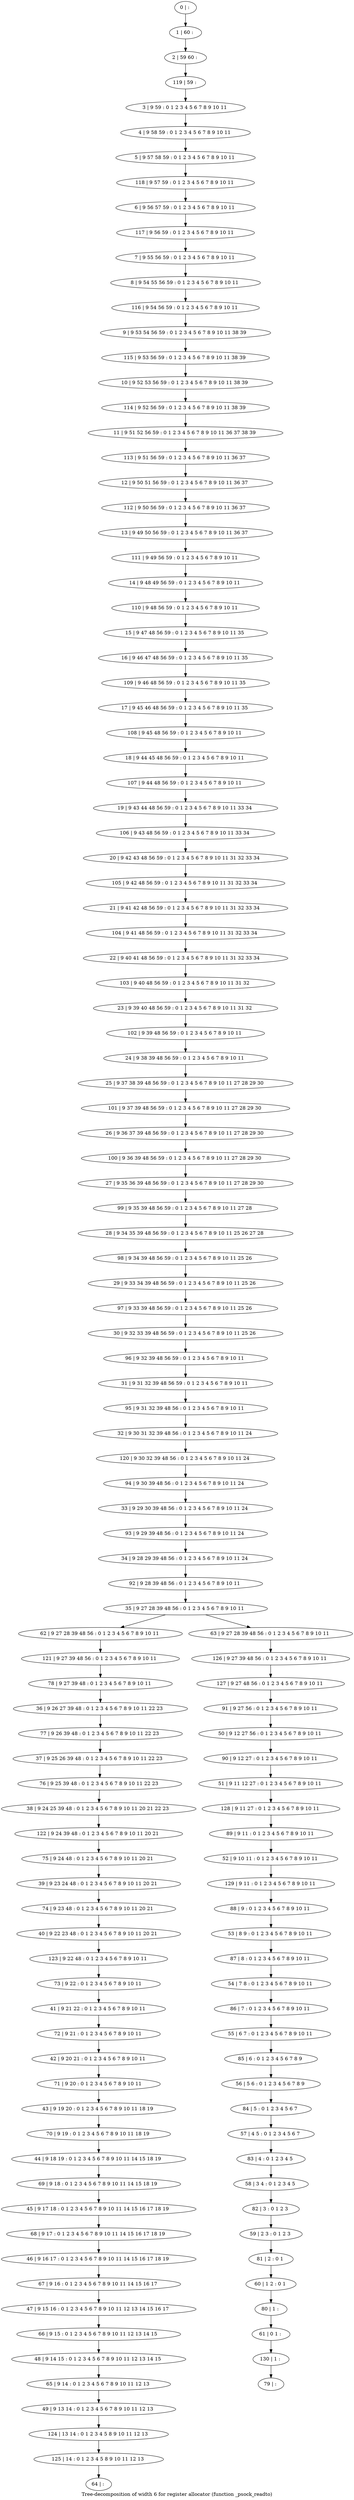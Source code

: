 digraph G {
graph [label="Tree-decomposition of width 6 for register allocator (function _psock_readto)"]
0[label="0 | : "];
1[label="1 | 60 : "];
2[label="2 | 59 60 : "];
3[label="3 | 9 59 : 0 1 2 3 4 5 6 7 8 9 10 11 "];
4[label="4 | 9 58 59 : 0 1 2 3 4 5 6 7 8 9 10 11 "];
5[label="5 | 9 57 58 59 : 0 1 2 3 4 5 6 7 8 9 10 11 "];
6[label="6 | 9 56 57 59 : 0 1 2 3 4 5 6 7 8 9 10 11 "];
7[label="7 | 9 55 56 59 : 0 1 2 3 4 5 6 7 8 9 10 11 "];
8[label="8 | 9 54 55 56 59 : 0 1 2 3 4 5 6 7 8 9 10 11 "];
9[label="9 | 9 53 54 56 59 : 0 1 2 3 4 5 6 7 8 9 10 11 38 39 "];
10[label="10 | 9 52 53 56 59 : 0 1 2 3 4 5 6 7 8 9 10 11 38 39 "];
11[label="11 | 9 51 52 56 59 : 0 1 2 3 4 5 6 7 8 9 10 11 36 37 38 39 "];
12[label="12 | 9 50 51 56 59 : 0 1 2 3 4 5 6 7 8 9 10 11 36 37 "];
13[label="13 | 9 49 50 56 59 : 0 1 2 3 4 5 6 7 8 9 10 11 36 37 "];
14[label="14 | 9 48 49 56 59 : 0 1 2 3 4 5 6 7 8 9 10 11 "];
15[label="15 | 9 47 48 56 59 : 0 1 2 3 4 5 6 7 8 9 10 11 35 "];
16[label="16 | 9 46 47 48 56 59 : 0 1 2 3 4 5 6 7 8 9 10 11 35 "];
17[label="17 | 9 45 46 48 56 59 : 0 1 2 3 4 5 6 7 8 9 10 11 35 "];
18[label="18 | 9 44 45 48 56 59 : 0 1 2 3 4 5 6 7 8 9 10 11 "];
19[label="19 | 9 43 44 48 56 59 : 0 1 2 3 4 5 6 7 8 9 10 11 33 34 "];
20[label="20 | 9 42 43 48 56 59 : 0 1 2 3 4 5 6 7 8 9 10 11 31 32 33 34 "];
21[label="21 | 9 41 42 48 56 59 : 0 1 2 3 4 5 6 7 8 9 10 11 31 32 33 34 "];
22[label="22 | 9 40 41 48 56 59 : 0 1 2 3 4 5 6 7 8 9 10 11 31 32 33 34 "];
23[label="23 | 9 39 40 48 56 59 : 0 1 2 3 4 5 6 7 8 9 10 11 31 32 "];
24[label="24 | 9 38 39 48 56 59 : 0 1 2 3 4 5 6 7 8 9 10 11 "];
25[label="25 | 9 37 38 39 48 56 59 : 0 1 2 3 4 5 6 7 8 9 10 11 27 28 29 30 "];
26[label="26 | 9 36 37 39 48 56 59 : 0 1 2 3 4 5 6 7 8 9 10 11 27 28 29 30 "];
27[label="27 | 9 35 36 39 48 56 59 : 0 1 2 3 4 5 6 7 8 9 10 11 27 28 29 30 "];
28[label="28 | 9 34 35 39 48 56 59 : 0 1 2 3 4 5 6 7 8 9 10 11 25 26 27 28 "];
29[label="29 | 9 33 34 39 48 56 59 : 0 1 2 3 4 5 6 7 8 9 10 11 25 26 "];
30[label="30 | 9 32 33 39 48 56 59 : 0 1 2 3 4 5 6 7 8 9 10 11 25 26 "];
31[label="31 | 9 31 32 39 48 56 59 : 0 1 2 3 4 5 6 7 8 9 10 11 "];
32[label="32 | 9 30 31 32 39 48 56 : 0 1 2 3 4 5 6 7 8 9 10 11 24 "];
33[label="33 | 9 29 30 39 48 56 : 0 1 2 3 4 5 6 7 8 9 10 11 24 "];
34[label="34 | 9 28 29 39 48 56 : 0 1 2 3 4 5 6 7 8 9 10 11 24 "];
35[label="35 | 9 27 28 39 48 56 : 0 1 2 3 4 5 6 7 8 9 10 11 "];
36[label="36 | 9 26 27 39 48 : 0 1 2 3 4 5 6 7 8 9 10 11 22 23 "];
37[label="37 | 9 25 26 39 48 : 0 1 2 3 4 5 6 7 8 9 10 11 22 23 "];
38[label="38 | 9 24 25 39 48 : 0 1 2 3 4 5 6 7 8 9 10 11 20 21 22 23 "];
39[label="39 | 9 23 24 48 : 0 1 2 3 4 5 6 7 8 9 10 11 20 21 "];
40[label="40 | 9 22 23 48 : 0 1 2 3 4 5 6 7 8 9 10 11 20 21 "];
41[label="41 | 9 21 22 : 0 1 2 3 4 5 6 7 8 9 10 11 "];
42[label="42 | 9 20 21 : 0 1 2 3 4 5 6 7 8 9 10 11 "];
43[label="43 | 9 19 20 : 0 1 2 3 4 5 6 7 8 9 10 11 18 19 "];
44[label="44 | 9 18 19 : 0 1 2 3 4 5 6 7 8 9 10 11 14 15 18 19 "];
45[label="45 | 9 17 18 : 0 1 2 3 4 5 6 7 8 9 10 11 14 15 16 17 18 19 "];
46[label="46 | 9 16 17 : 0 1 2 3 4 5 6 7 8 9 10 11 14 15 16 17 18 19 "];
47[label="47 | 9 15 16 : 0 1 2 3 4 5 6 7 8 9 10 11 12 13 14 15 16 17 "];
48[label="48 | 9 14 15 : 0 1 2 3 4 5 6 7 8 9 10 11 12 13 14 15 "];
49[label="49 | 9 13 14 : 0 1 2 3 4 5 6 7 8 9 10 11 12 13 "];
50[label="50 | 9 12 27 56 : 0 1 2 3 4 5 6 7 8 9 10 11 "];
51[label="51 | 9 11 12 27 : 0 1 2 3 4 5 6 7 8 9 10 11 "];
52[label="52 | 9 10 11 : 0 1 2 3 4 5 6 7 8 9 10 11 "];
53[label="53 | 8 9 : 0 1 2 3 4 5 6 7 8 9 10 11 "];
54[label="54 | 7 8 : 0 1 2 3 4 5 6 7 8 9 10 11 "];
55[label="55 | 6 7 : 0 1 2 3 4 5 6 7 8 9 10 11 "];
56[label="56 | 5 6 : 0 1 2 3 4 5 6 7 8 9 "];
57[label="57 | 4 5 : 0 1 2 3 4 5 6 7 "];
58[label="58 | 3 4 : 0 1 2 3 4 5 "];
59[label="59 | 2 3 : 0 1 2 3 "];
60[label="60 | 1 2 : 0 1 "];
61[label="61 | 0 1 : "];
62[label="62 | 9 27 28 39 48 56 : 0 1 2 3 4 5 6 7 8 9 10 11 "];
63[label="63 | 9 27 28 39 48 56 : 0 1 2 3 4 5 6 7 8 9 10 11 "];
64[label="64 | : "];
65[label="65 | 9 14 : 0 1 2 3 4 5 6 7 8 9 10 11 12 13 "];
66[label="66 | 9 15 : 0 1 2 3 4 5 6 7 8 9 10 11 12 13 14 15 "];
67[label="67 | 9 16 : 0 1 2 3 4 5 6 7 8 9 10 11 14 15 16 17 "];
68[label="68 | 9 17 : 0 1 2 3 4 5 6 7 8 9 10 11 14 15 16 17 18 19 "];
69[label="69 | 9 18 : 0 1 2 3 4 5 6 7 8 9 10 11 14 15 18 19 "];
70[label="70 | 9 19 : 0 1 2 3 4 5 6 7 8 9 10 11 18 19 "];
71[label="71 | 9 20 : 0 1 2 3 4 5 6 7 8 9 10 11 "];
72[label="72 | 9 21 : 0 1 2 3 4 5 6 7 8 9 10 11 "];
73[label="73 | 9 22 : 0 1 2 3 4 5 6 7 8 9 10 11 "];
74[label="74 | 9 23 48 : 0 1 2 3 4 5 6 7 8 9 10 11 20 21 "];
75[label="75 | 9 24 48 : 0 1 2 3 4 5 6 7 8 9 10 11 20 21 "];
76[label="76 | 9 25 39 48 : 0 1 2 3 4 5 6 7 8 9 10 11 22 23 "];
77[label="77 | 9 26 39 48 : 0 1 2 3 4 5 6 7 8 9 10 11 22 23 "];
78[label="78 | 9 27 39 48 : 0 1 2 3 4 5 6 7 8 9 10 11 "];
79[label="79 | : "];
80[label="80 | 1 : "];
81[label="81 | 2 : 0 1 "];
82[label="82 | 3 : 0 1 2 3 "];
83[label="83 | 4 : 0 1 2 3 4 5 "];
84[label="84 | 5 : 0 1 2 3 4 5 6 7 "];
85[label="85 | 6 : 0 1 2 3 4 5 6 7 8 9 "];
86[label="86 | 7 : 0 1 2 3 4 5 6 7 8 9 10 11 "];
87[label="87 | 8 : 0 1 2 3 4 5 6 7 8 9 10 11 "];
88[label="88 | 9 : 0 1 2 3 4 5 6 7 8 9 10 11 "];
89[label="89 | 9 11 : 0 1 2 3 4 5 6 7 8 9 10 11 "];
90[label="90 | 9 12 27 : 0 1 2 3 4 5 6 7 8 9 10 11 "];
91[label="91 | 9 27 56 : 0 1 2 3 4 5 6 7 8 9 10 11 "];
92[label="92 | 9 28 39 48 56 : 0 1 2 3 4 5 6 7 8 9 10 11 "];
93[label="93 | 9 29 39 48 56 : 0 1 2 3 4 5 6 7 8 9 10 11 24 "];
94[label="94 | 9 30 39 48 56 : 0 1 2 3 4 5 6 7 8 9 10 11 24 "];
95[label="95 | 9 31 32 39 48 56 : 0 1 2 3 4 5 6 7 8 9 10 11 "];
96[label="96 | 9 32 39 48 56 59 : 0 1 2 3 4 5 6 7 8 9 10 11 "];
97[label="97 | 9 33 39 48 56 59 : 0 1 2 3 4 5 6 7 8 9 10 11 25 26 "];
98[label="98 | 9 34 39 48 56 59 : 0 1 2 3 4 5 6 7 8 9 10 11 25 26 "];
99[label="99 | 9 35 39 48 56 59 : 0 1 2 3 4 5 6 7 8 9 10 11 27 28 "];
100[label="100 | 9 36 39 48 56 59 : 0 1 2 3 4 5 6 7 8 9 10 11 27 28 29 30 "];
101[label="101 | 9 37 39 48 56 59 : 0 1 2 3 4 5 6 7 8 9 10 11 27 28 29 30 "];
102[label="102 | 9 39 48 56 59 : 0 1 2 3 4 5 6 7 8 9 10 11 "];
103[label="103 | 9 40 48 56 59 : 0 1 2 3 4 5 6 7 8 9 10 11 31 32 "];
104[label="104 | 9 41 48 56 59 : 0 1 2 3 4 5 6 7 8 9 10 11 31 32 33 34 "];
105[label="105 | 9 42 48 56 59 : 0 1 2 3 4 5 6 7 8 9 10 11 31 32 33 34 "];
106[label="106 | 9 43 48 56 59 : 0 1 2 3 4 5 6 7 8 9 10 11 33 34 "];
107[label="107 | 9 44 48 56 59 : 0 1 2 3 4 5 6 7 8 9 10 11 "];
108[label="108 | 9 45 48 56 59 : 0 1 2 3 4 5 6 7 8 9 10 11 "];
109[label="109 | 9 46 48 56 59 : 0 1 2 3 4 5 6 7 8 9 10 11 35 "];
110[label="110 | 9 48 56 59 : 0 1 2 3 4 5 6 7 8 9 10 11 "];
111[label="111 | 9 49 56 59 : 0 1 2 3 4 5 6 7 8 9 10 11 "];
112[label="112 | 9 50 56 59 : 0 1 2 3 4 5 6 7 8 9 10 11 36 37 "];
113[label="113 | 9 51 56 59 : 0 1 2 3 4 5 6 7 8 9 10 11 36 37 "];
114[label="114 | 9 52 56 59 : 0 1 2 3 4 5 6 7 8 9 10 11 38 39 "];
115[label="115 | 9 53 56 59 : 0 1 2 3 4 5 6 7 8 9 10 11 38 39 "];
116[label="116 | 9 54 56 59 : 0 1 2 3 4 5 6 7 8 9 10 11 "];
117[label="117 | 9 56 59 : 0 1 2 3 4 5 6 7 8 9 10 11 "];
118[label="118 | 9 57 59 : 0 1 2 3 4 5 6 7 8 9 10 11 "];
119[label="119 | 59 : "];
120[label="120 | 9 30 32 39 48 56 : 0 1 2 3 4 5 6 7 8 9 10 11 24 "];
121[label="121 | 9 27 39 48 56 : 0 1 2 3 4 5 6 7 8 9 10 11 "];
122[label="122 | 9 24 39 48 : 0 1 2 3 4 5 6 7 8 9 10 11 20 21 "];
123[label="123 | 9 22 48 : 0 1 2 3 4 5 6 7 8 9 10 11 "];
124[label="124 | 13 14 : 0 1 2 3 4 5 8 9 10 11 12 13 "];
125[label="125 | 14 : 0 1 2 3 4 5 8 9 10 11 12 13 "];
126[label="126 | 9 27 39 48 56 : 0 1 2 3 4 5 6 7 8 9 10 11 "];
127[label="127 | 9 27 48 56 : 0 1 2 3 4 5 6 7 8 9 10 11 "];
128[label="128 | 9 11 27 : 0 1 2 3 4 5 6 7 8 9 10 11 "];
129[label="129 | 9 11 : 0 1 2 3 4 5 6 7 8 9 10 11 "];
130[label="130 | 1 : "];
0->1 ;
1->2 ;
3->4 ;
4->5 ;
7->8 ;
15->16 ;
24->25 ;
35->62 ;
35->63 ;
65->49 ;
48->65 ;
66->48 ;
47->66 ;
67->47 ;
46->67 ;
68->46 ;
45->68 ;
69->45 ;
44->69 ;
70->44 ;
43->70 ;
71->43 ;
42->71 ;
72->42 ;
41->72 ;
73->41 ;
74->40 ;
39->74 ;
75->39 ;
76->38 ;
37->76 ;
77->37 ;
36->77 ;
78->36 ;
80->61 ;
60->80 ;
81->60 ;
59->81 ;
82->59 ;
58->82 ;
83->58 ;
57->83 ;
84->57 ;
56->84 ;
85->56 ;
55->85 ;
86->55 ;
54->86 ;
87->54 ;
53->87 ;
88->53 ;
89->52 ;
90->51 ;
50->90 ;
91->50 ;
92->35 ;
34->92 ;
93->34 ;
33->93 ;
94->33 ;
95->32 ;
31->95 ;
96->31 ;
30->96 ;
97->30 ;
29->97 ;
98->29 ;
28->98 ;
99->28 ;
27->99 ;
100->27 ;
26->100 ;
101->26 ;
25->101 ;
102->24 ;
23->102 ;
103->23 ;
22->103 ;
104->22 ;
21->104 ;
105->21 ;
20->105 ;
106->20 ;
19->106 ;
107->19 ;
18->107 ;
108->18 ;
17->108 ;
109->17 ;
16->109 ;
110->15 ;
14->110 ;
111->14 ;
13->111 ;
112->13 ;
12->112 ;
113->12 ;
11->113 ;
114->11 ;
10->114 ;
115->10 ;
9->115 ;
116->9 ;
8->116 ;
117->7 ;
6->117 ;
118->6 ;
5->118 ;
119->3 ;
2->119 ;
120->94 ;
32->120 ;
121->78 ;
62->121 ;
122->75 ;
38->122 ;
123->73 ;
40->123 ;
49->124 ;
125->64 ;
124->125 ;
63->126 ;
127->91 ;
126->127 ;
128->89 ;
51->128 ;
129->88 ;
52->129 ;
130->79 ;
61->130 ;
}
